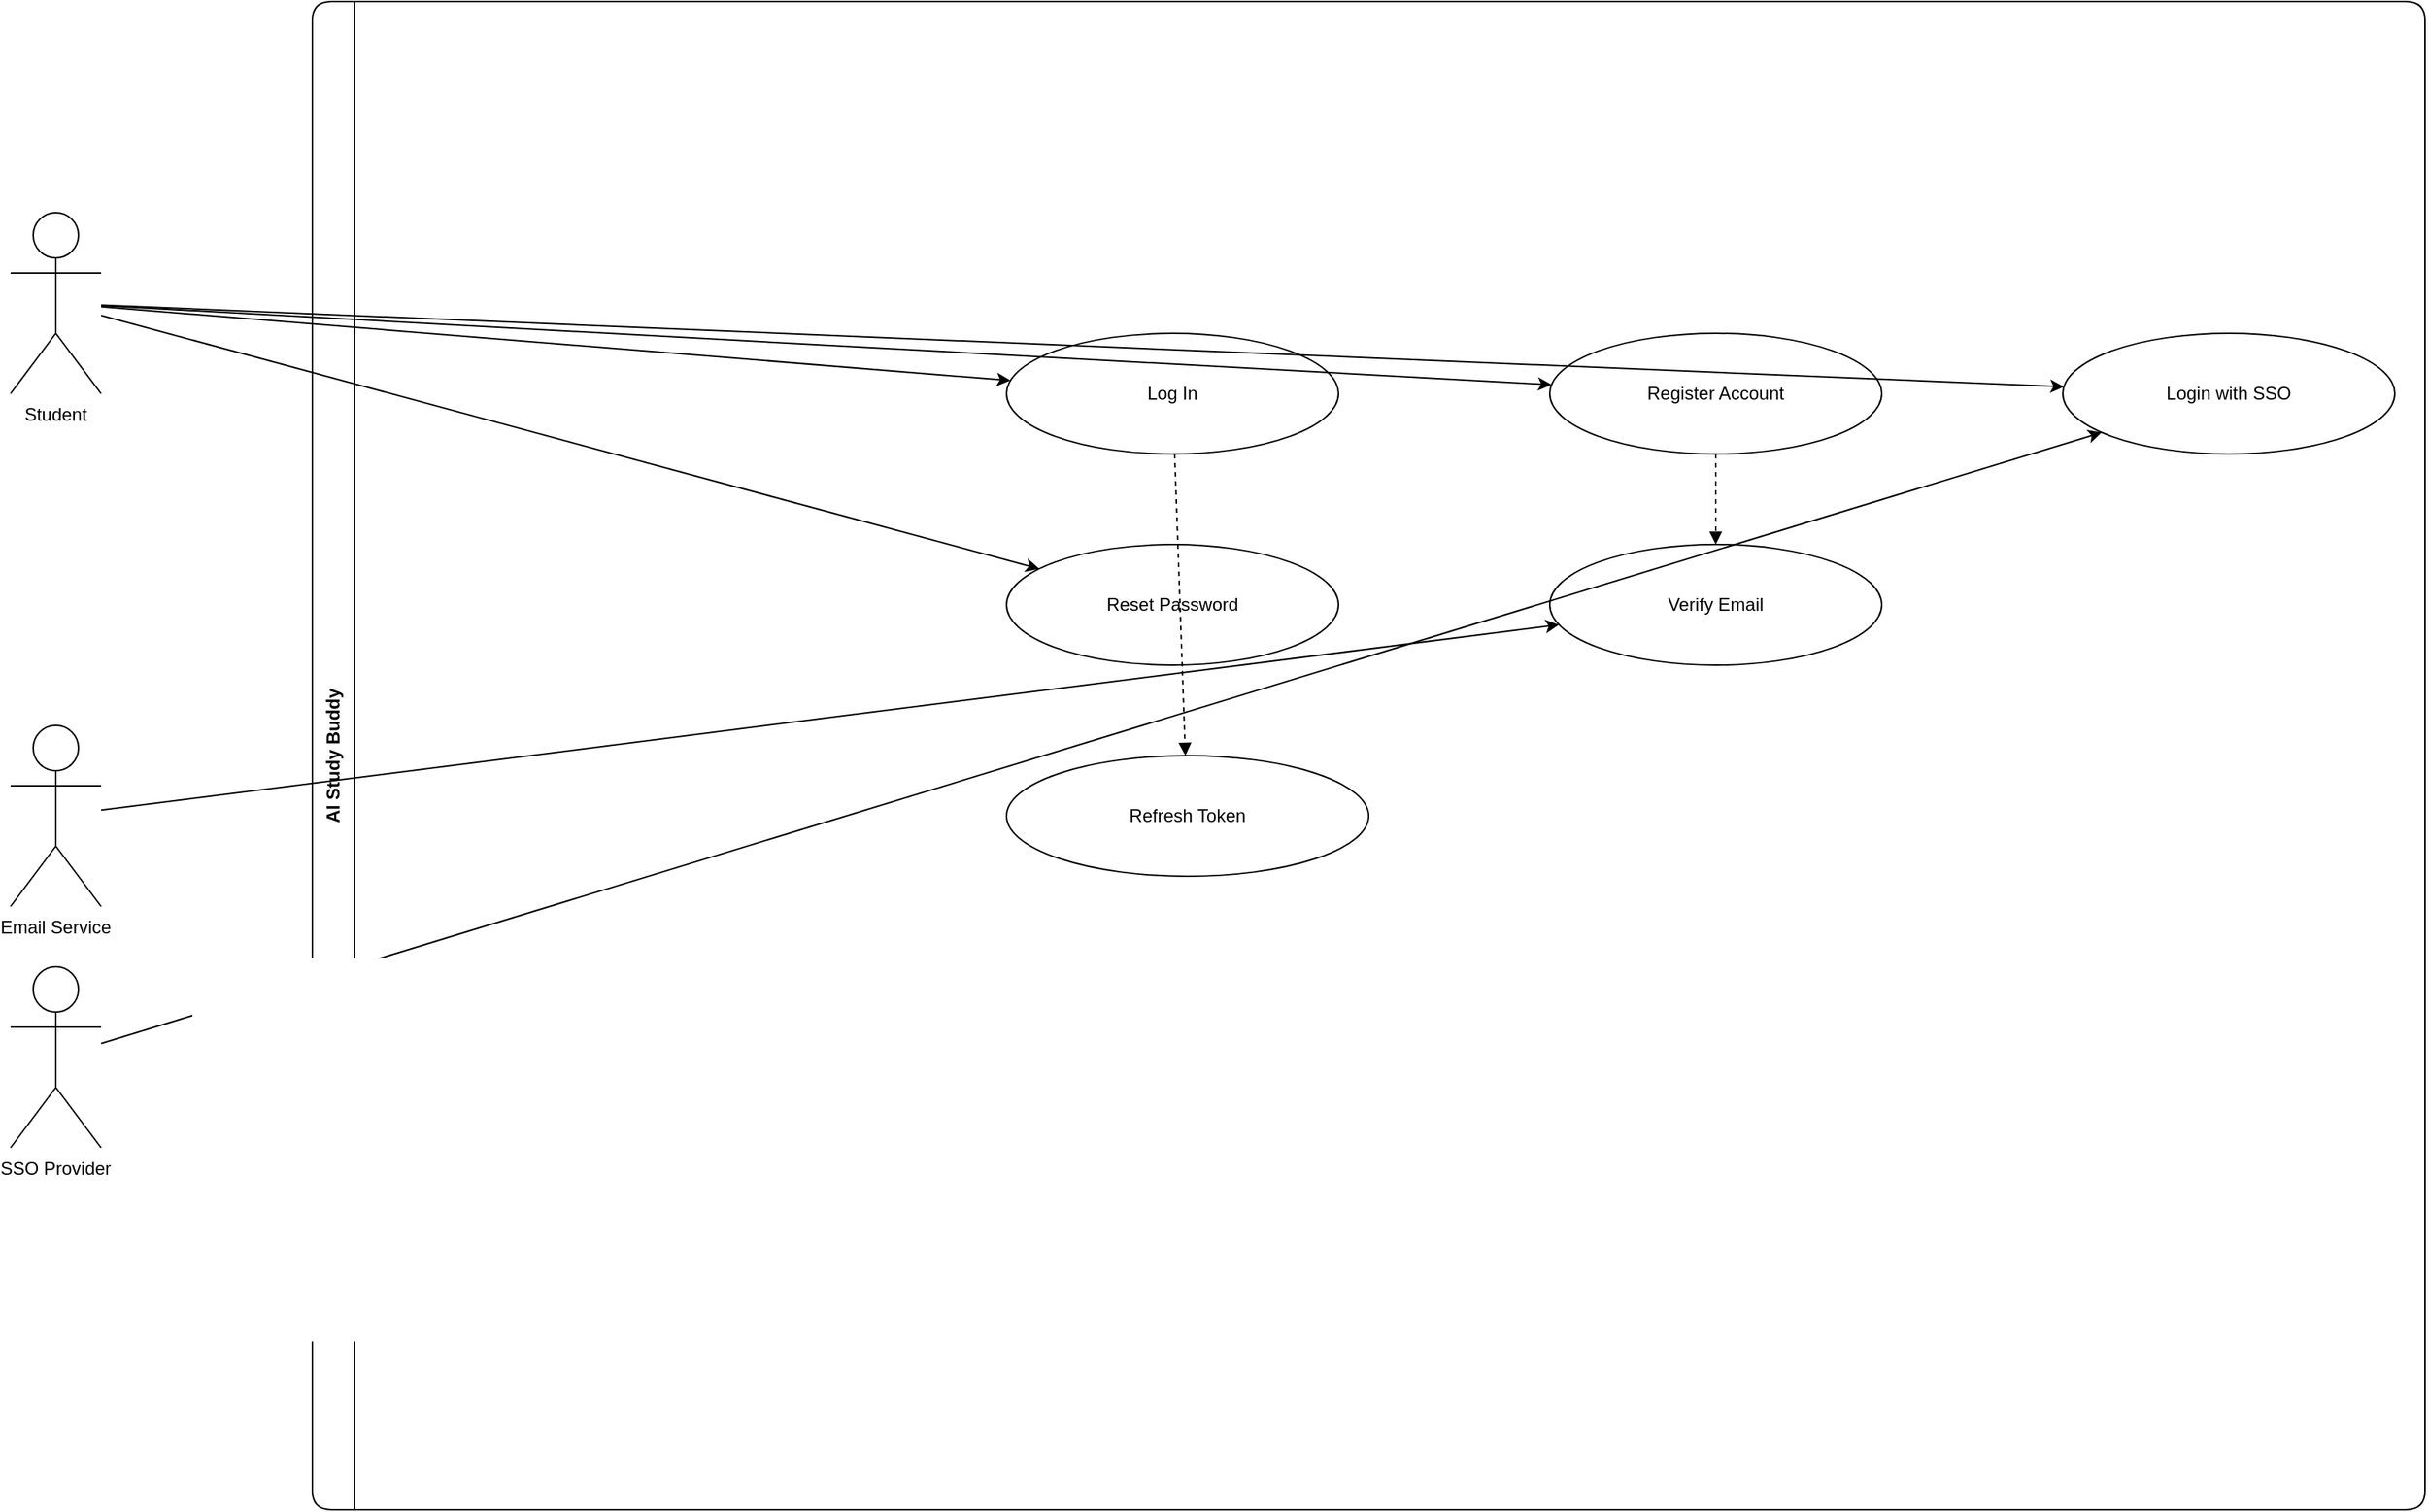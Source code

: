 <mxfile version="22.0.0"><diagram id="1760037572945298" name="Use Case — Login &amp; Registration"><mxGraphModel dx="1200" dy="800" grid="1" gridSize="10" guides="1" tooltips="1" connect="1" arrows="1" fold="1" page="1" pageScale="1" pageWidth="2200" pageHeight="1400" math="0" shadow="0"><root><mxCell id="0" /><mxCell id="1" parent="0" /><mxCell id="sys1" value="AI Study Buddy" style="swimlane;rounded=1;horizontal=0;align=center;verticalAlign=top;startSize=28;collapsible=0;" vertex="1" parent="1"><mxGeometry x="360" y="80" width="1400" height="1000" as="geometry" /></mxCell><mxCell id="a_student1" value="Student" style="shape=umlActor;verticalLabelPosition=bottom;verticalAlign=top;" vertex="1" parent="1"><mxGeometry x="160" y="220" width="60" height="120" as="geometry" /></mxCell><mxCell id="a_email1" value="Email Service" style="shape=umlActor;verticalLabelPosition=bottom;verticalAlign=top;" vertex="1" parent="1"><mxGeometry x="160" y="560" width="60" height="120" as="geometry" /></mxCell><mxCell id="a_sso1" value="SSO Provider" style="shape=umlActor;verticalLabelPosition=bottom;verticalAlign=top;" vertex="1" parent="1"><mxGeometry x="160" y="720" width="60" height="120" as="geometry" /></mxCell><mxCell id="uc_login" value="Log In" style="ellipse;whiteSpace=wrap;html=1;" vertex="1" parent="sys1"><mxGeometry x="460" y="220" width="220" height="80" as="geometry" /></mxCell><mxCell id="uc_register" value="Register Account" style="ellipse;whiteSpace=wrap;html=1;" vertex="1" parent="sys1"><mxGeometry x="820" y="220" width="220" height="80" as="geometry" /></mxCell><mxCell id="uc_verify" value="Verify Email" style="ellipse;whiteSpace=wrap;html=1;" vertex="1" parent="sys1"><mxGeometry x="820" y="360" width="220" height="80" as="geometry" /></mxCell><mxCell id="uc_reset" value="Reset Password" style="ellipse;whiteSpace=wrap;html=1;" vertex="1" parent="sys1"><mxGeometry x="460" y="360" width="220" height="80" as="geometry" /></mxCell><mxCell id="uc_refresh" value="Refresh Token" style="ellipse;whiteSpace=wrap;html=1;" vertex="1" parent="sys1"><mxGeometry x="460" y="500" width="240" height="80" as="geometry" /></mxCell><mxCell id="uc_sso" value="Login with SSO" style="ellipse;whiteSpace=wrap;html=1;" vertex="1" parent="sys1"><mxGeometry x="1160" y="220" width="220" height="80" as="geometry" /></mxCell><mxCell id="e1" value="" style="endArrow=classic;" edge="1" parent="1" source="a_student1" target="uc_login"><mxGeometry relative="1" as="geometry" /></mxCell><mxCell id="e2" value="" style="endArrow=classic;" edge="1" parent="1" source="a_student1" target="uc_register"><mxGeometry relative="1" as="geometry" /></mxCell><mxCell id="e3" value="" style="endArrow=classic;" edge="1" parent="1" source="a_student1" target="uc_reset"><mxGeometry relative="1" as="geometry" /></mxCell><mxCell id="e4" value="" style="endArrow=classic;" edge="1" parent="1" source="a_student1" target="uc_sso"><mxGeometry relative="1" as="geometry" /></mxCell><mxCell id="e5" value="" style="endArrow=block;dashed=1;" edge="1" parent="1" source="uc_register" target="uc_verify"><mxGeometry relative="1" as="geometry" /></mxCell><mxCell id="e6" value="" style="endArrow=block;dashed=1;" edge="1" parent="1" source="uc_login" target="uc_refresh"><mxGeometry relative="1" as="geometry" /></mxCell><mxCell id="e7" value="" style="endArrow=classic;" edge="1" parent="1" source="a_email1" target="uc_verify"><mxGeometry relative="1" as="geometry" /></mxCell><mxCell id="e8" value="" style="endArrow=classic;" edge="1" parent="1" source="a_sso1" target="uc_sso"><mxGeometry relative="1" as="geometry" /></mxCell></root></mxGraphModel></diagram></mxfile>